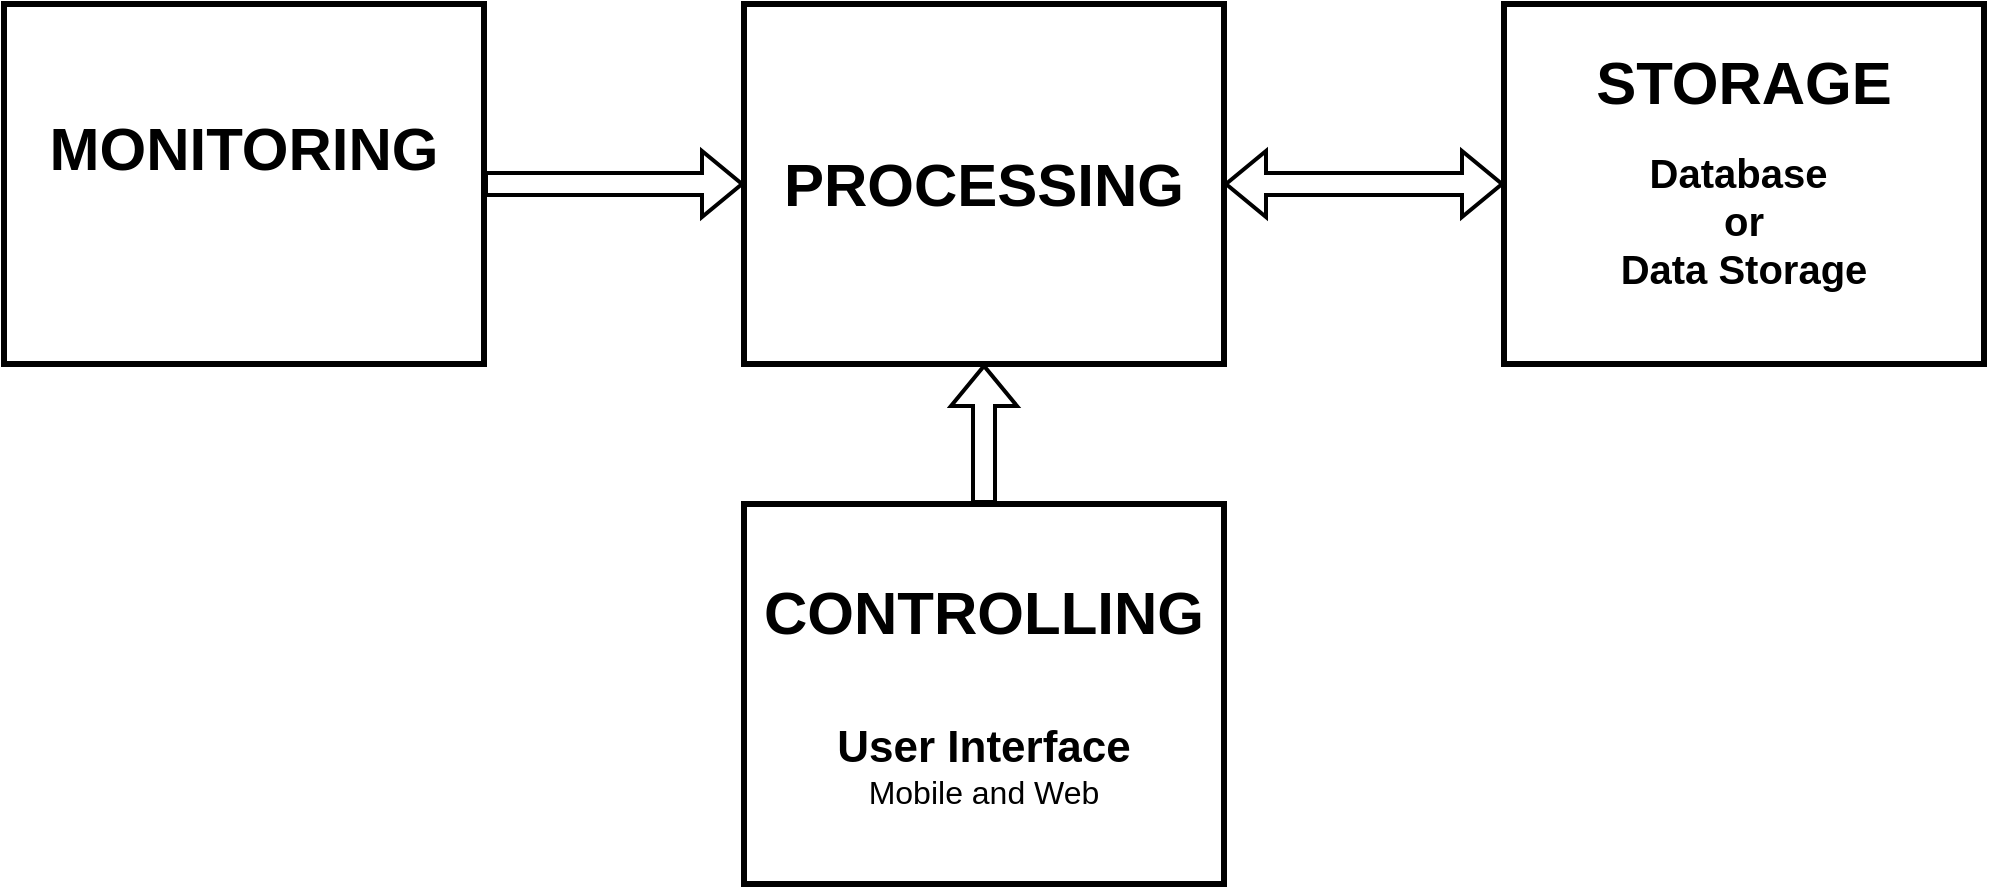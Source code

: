 <mxfile version="20.3.7" type="github">
  <diagram id="FkSYsnRfB3WPtG6Djq2n" name="Page-1">
    <mxGraphModel dx="1296" dy="706" grid="1" gridSize="10" guides="1" tooltips="1" connect="1" arrows="1" fold="1" page="1" pageScale="1" pageWidth="850" pageHeight="1100" math="0" shadow="0">
      <root>
        <mxCell id="0" />
        <mxCell id="1" parent="0" />
        <mxCell id="2tK7dHbmGP9RhGaZD1cl-1" value="&lt;div style=&quot;font-size: 30px;&quot;&gt;&lt;b&gt;&lt;font style=&quot;font-size: 30px;&quot;&gt;MONITORING&lt;/font&gt;&lt;/b&gt;&lt;/div&gt;&lt;div style=&quot;font-size: 30px;&quot;&gt;&lt;b style=&quot;font-size: 20px;&quot;&gt;&lt;font style=&quot;font-size: 20px;&quot;&gt;&lt;br&gt;&lt;/font&gt;&lt;/b&gt;&lt;/div&gt;" style="rounded=0;whiteSpace=wrap;html=1;strokeWidth=3;" vertex="1" parent="1">
          <mxGeometry x="20" y="160" width="240" height="180" as="geometry" />
        </mxCell>
        <mxCell id="2tK7dHbmGP9RhGaZD1cl-6" value="&lt;div style=&quot;font-size: 30px;&quot;&gt;&lt;b&gt;STORAGE&lt;/b&gt;&lt;/div&gt;&lt;div&gt;&lt;br&gt;&lt;/div&gt;&lt;div&gt;&lt;font size=&quot;1&quot;&gt;&lt;b style=&quot;font-size: 20px;&quot;&gt;Database&amp;nbsp; &lt;br&gt;&lt;/b&gt;&lt;/font&gt;&lt;/div&gt;&lt;div&gt;&lt;font size=&quot;1&quot;&gt;&lt;b style=&quot;font-size: 20px;&quot;&gt;or &lt;br&gt;&lt;/b&gt;&lt;/font&gt;&lt;/div&gt;&lt;div&gt;&lt;font size=&quot;1&quot;&gt;&lt;b style=&quot;font-size: 20px;&quot;&gt;Data Storage&lt;br&gt;&lt;/b&gt;&lt;/font&gt;&lt;/div&gt;&lt;div&gt;&lt;br&gt;&lt;/div&gt;" style="rounded=0;whiteSpace=wrap;html=1;strokeWidth=3;" vertex="1" parent="1">
          <mxGeometry x="770" y="160" width="240" height="180" as="geometry" />
        </mxCell>
        <mxCell id="2tK7dHbmGP9RhGaZD1cl-7" value="&lt;font size=&quot;1&quot;&gt;&lt;b&gt;&lt;font style=&quot;font-size: 30px;&quot;&gt;PROCESSING&lt;/font&gt;&lt;/b&gt;&lt;/font&gt;" style="rounded=0;whiteSpace=wrap;html=1;strokeWidth=3;" vertex="1" parent="1">
          <mxGeometry x="390" y="160" width="240" height="180" as="geometry" />
        </mxCell>
        <mxCell id="2tK7dHbmGP9RhGaZD1cl-8" value="&lt;div style=&quot;font-size: 30px;&quot;&gt;&lt;b&gt;CONTROLLING&lt;/b&gt;&lt;/div&gt;&lt;div style=&quot;font-size: 30px;&quot;&gt;&lt;b&gt;&lt;br&gt;&lt;/b&gt;&lt;/div&gt;&lt;div style=&quot;font-size: 16px;&quot;&gt;&lt;font size=&quot;1&quot;&gt;&lt;b style=&quot;font-size: 22px;&quot;&gt;User Interface&lt;/b&gt;&lt;/font&gt;&lt;br&gt;&lt;/div&gt;&lt;div style=&quot;font-size: 16px;&quot;&gt;Mobile and Web&lt;br&gt;&lt;/div&gt;" style="rounded=0;whiteSpace=wrap;html=1;strokeWidth=3;" vertex="1" parent="1">
          <mxGeometry x="390" y="410" width="240" height="190" as="geometry" />
        </mxCell>
        <mxCell id="2tK7dHbmGP9RhGaZD1cl-10" value="" style="shape=flexArrow;endArrow=classic;html=1;rounded=0;strokeWidth=2;curved=1;exitX=1;exitY=0.5;exitDx=0;exitDy=0;entryX=0;entryY=0.5;entryDx=0;entryDy=0;" edge="1" parent="1" source="2tK7dHbmGP9RhGaZD1cl-1" target="2tK7dHbmGP9RhGaZD1cl-7">
          <mxGeometry width="50" height="50" relative="1" as="geometry">
            <mxPoint x="400" y="290" as="sourcePoint" />
            <mxPoint x="450" y="240" as="targetPoint" />
          </mxGeometry>
        </mxCell>
        <mxCell id="2tK7dHbmGP9RhGaZD1cl-12" value="" style="shape=flexArrow;endArrow=classic;startArrow=classic;html=1;rounded=0;strokeWidth=2;curved=1;exitX=1;exitY=0.5;exitDx=0;exitDy=0;entryX=0;entryY=0.5;entryDx=0;entryDy=0;" edge="1" parent="1" source="2tK7dHbmGP9RhGaZD1cl-7" target="2tK7dHbmGP9RhGaZD1cl-6">
          <mxGeometry width="100" height="100" relative="1" as="geometry">
            <mxPoint x="660" y="340" as="sourcePoint" />
            <mxPoint x="760" y="240" as="targetPoint" />
          </mxGeometry>
        </mxCell>
        <mxCell id="2tK7dHbmGP9RhGaZD1cl-13" value="" style="shape=flexArrow;endArrow=classic;html=1;rounded=0;strokeWidth=2;curved=1;entryX=0.5;entryY=1;entryDx=0;entryDy=0;exitX=0.5;exitY=0;exitDx=0;exitDy=0;" edge="1" parent="1" source="2tK7dHbmGP9RhGaZD1cl-8" target="2tK7dHbmGP9RhGaZD1cl-7">
          <mxGeometry width="50" height="50" relative="1" as="geometry">
            <mxPoint x="200" y="450" as="sourcePoint" />
            <mxPoint x="250" y="400" as="targetPoint" />
          </mxGeometry>
        </mxCell>
      </root>
    </mxGraphModel>
  </diagram>
</mxfile>
